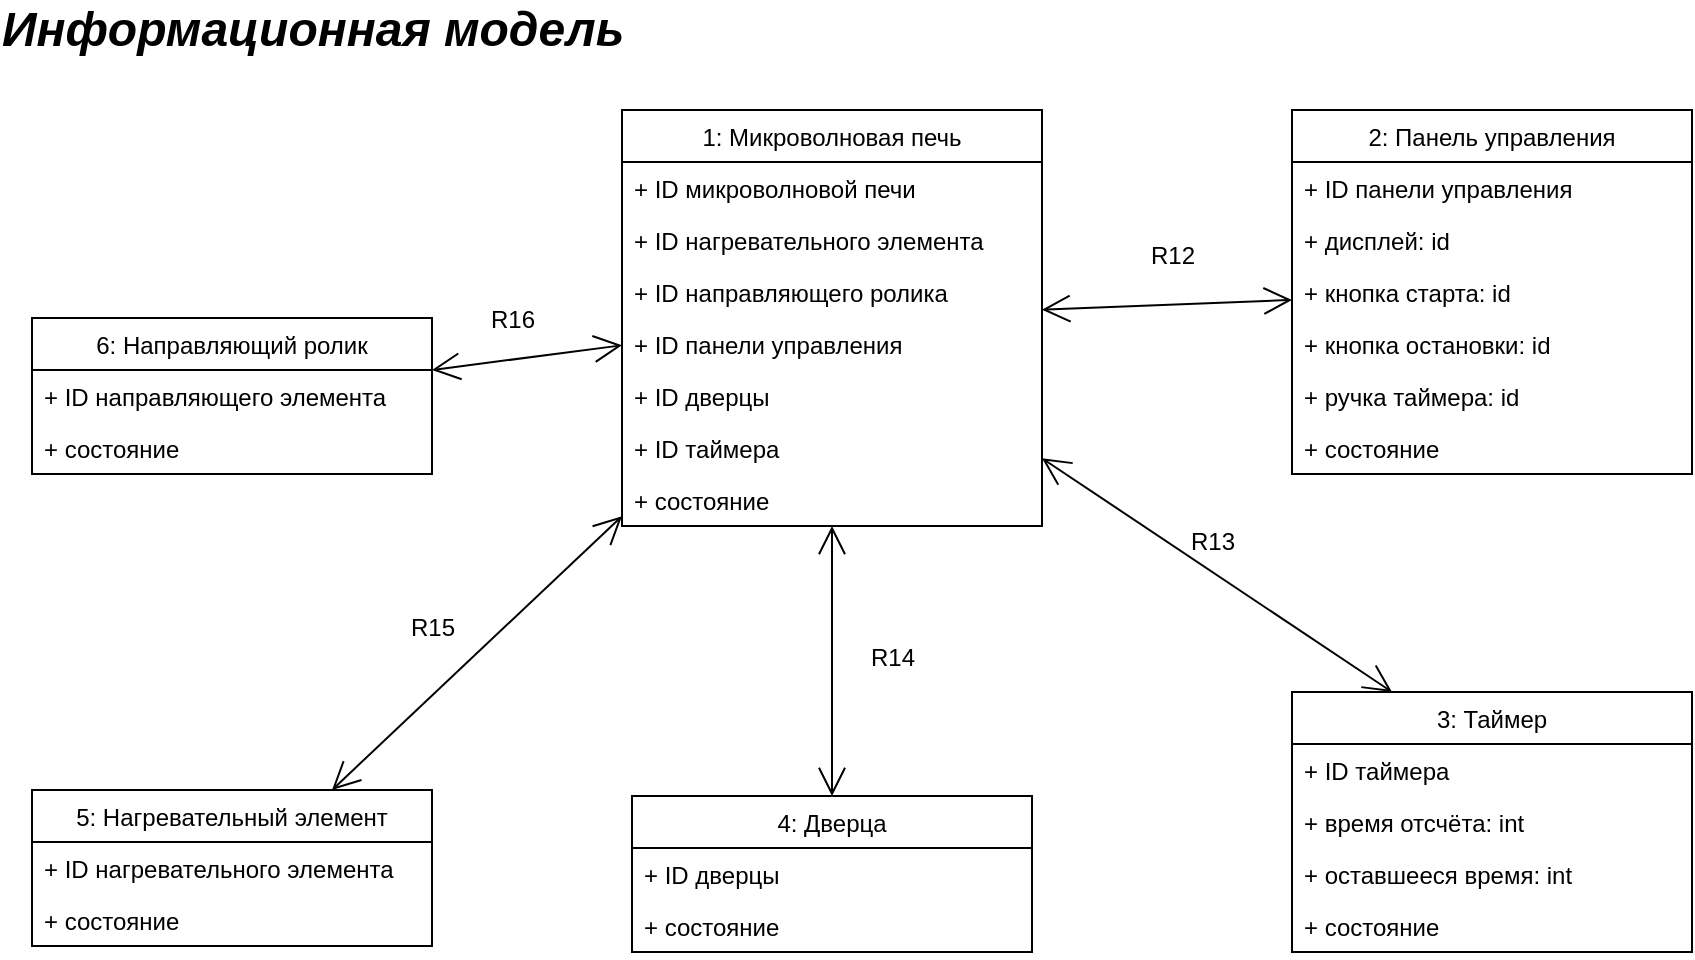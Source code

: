 <mxfile version="10.7.5" type="google"><diagram id="cQE37KeWjt8B0ubcVz4-" name="Page-1"><mxGraphModel dx="1394" dy="795" grid="1" gridSize="10" guides="1" tooltips="1" connect="1" arrows="1" fold="1" page="1" pageScale="1" pageWidth="827" pageHeight="1169" math="0" shadow="0"><root><mxCell id="0"/><mxCell id="1" parent="0"/><mxCell id="ed63S_TpHsv7TiY3zs0h-1" value="Информационная модель" style="text;html=1;resizable=0;autosize=1;align=center;verticalAlign=middle;points=[];fillColor=none;strokeColor=none;rounded=0;fontStyle=3;fontSize=24;" vertex="1" parent="1"><mxGeometry x="120" y="30" width="160" height="20" as="geometry"/></mxCell><mxCell id="ed63S_TpHsv7TiY3zs0h-2" value="1: Микроволновая печь" style="swimlane;fontStyle=0;childLayout=stackLayout;horizontal=1;startSize=26;fillColor=none;horizontalStack=0;resizeParent=1;resizeParentMax=0;resizeLast=0;collapsible=1;marginBottom=0;fontSize=12;" vertex="1" parent="1"><mxGeometry x="355" y="80" width="210" height="208" as="geometry"/></mxCell><mxCell id="ed63S_TpHsv7TiY3zs0h-3" value="+ ID микроволновой печи" style="text;strokeColor=none;fillColor=none;align=left;verticalAlign=top;spacingLeft=4;spacingRight=4;overflow=hidden;rotatable=0;points=[[0,0.5],[1,0.5]];portConstraint=eastwest;" vertex="1" parent="ed63S_TpHsv7TiY3zs0h-2"><mxGeometry y="26" width="210" height="26" as="geometry"/></mxCell><mxCell id="ed63S_TpHsv7TiY3zs0h-4" value="+ ID нагревательного элемента" style="text;strokeColor=none;fillColor=none;align=left;verticalAlign=top;spacingLeft=4;spacingRight=4;overflow=hidden;rotatable=0;points=[[0,0.5],[1,0.5]];portConstraint=eastwest;" vertex="1" parent="ed63S_TpHsv7TiY3zs0h-2"><mxGeometry y="52" width="210" height="26" as="geometry"/></mxCell><mxCell id="ed63S_TpHsv7TiY3zs0h-5" value="+ ID направляющего ролика&#10;" style="text;strokeColor=none;fillColor=none;align=left;verticalAlign=top;spacingLeft=4;spacingRight=4;overflow=hidden;rotatable=0;points=[[0,0.5],[1,0.5]];portConstraint=eastwest;" vertex="1" parent="ed63S_TpHsv7TiY3zs0h-2"><mxGeometry y="78" width="210" height="26" as="geometry"/></mxCell><mxCell id="ed63S_TpHsv7TiY3zs0h-7" value="+ ID панели управления&#10;" style="text;strokeColor=none;fillColor=none;align=left;verticalAlign=top;spacingLeft=4;spacingRight=4;overflow=hidden;rotatable=0;points=[[0,0.5],[1,0.5]];portConstraint=eastwest;" vertex="1" parent="ed63S_TpHsv7TiY3zs0h-2"><mxGeometry y="104" width="210" height="26" as="geometry"/></mxCell><mxCell id="ed63S_TpHsv7TiY3zs0h-8" value="+ ID дверцы&#10;" style="text;strokeColor=none;fillColor=none;align=left;verticalAlign=top;spacingLeft=4;spacingRight=4;overflow=hidden;rotatable=0;points=[[0,0.5],[1,0.5]];portConstraint=eastwest;" vertex="1" parent="ed63S_TpHsv7TiY3zs0h-2"><mxGeometry y="130" width="210" height="26" as="geometry"/></mxCell><mxCell id="ed63S_TpHsv7TiY3zs0h-9" value="+ ID таймера&#10;" style="text;strokeColor=none;fillColor=none;align=left;verticalAlign=top;spacingLeft=4;spacingRight=4;overflow=hidden;rotatable=0;points=[[0,0.5],[1,0.5]];portConstraint=eastwest;" vertex="1" parent="ed63S_TpHsv7TiY3zs0h-2"><mxGeometry y="156" width="210" height="26" as="geometry"/></mxCell><mxCell id="ed63S_TpHsv7TiY3zs0h-33" value="+ состояние&#10;" style="text;strokeColor=none;fillColor=none;align=left;verticalAlign=top;spacingLeft=4;spacingRight=4;overflow=hidden;rotatable=0;points=[[0,0.5],[1,0.5]];portConstraint=eastwest;" vertex="1" parent="ed63S_TpHsv7TiY3zs0h-2"><mxGeometry y="182" width="210" height="26" as="geometry"/></mxCell><mxCell id="ed63S_TpHsv7TiY3zs0h-11" value="5: Нагревательный элемент" style="swimlane;fontStyle=0;childLayout=stackLayout;horizontal=1;startSize=26;fillColor=none;horizontalStack=0;resizeParent=1;resizeParentMax=0;resizeLast=0;collapsible=1;marginBottom=0;fontSize=12;" vertex="1" parent="1"><mxGeometry x="60" y="420" width="200" height="78" as="geometry"/></mxCell><mxCell id="ed63S_TpHsv7TiY3zs0h-12" value="+ ID нагревательного элемента" style="text;strokeColor=none;fillColor=none;align=left;verticalAlign=top;spacingLeft=4;spacingRight=4;overflow=hidden;rotatable=0;points=[[0,0.5],[1,0.5]];portConstraint=eastwest;" vertex="1" parent="ed63S_TpHsv7TiY3zs0h-11"><mxGeometry y="26" width="200" height="26" as="geometry"/></mxCell><mxCell id="ed63S_TpHsv7TiY3zs0h-13" value="+ состояние" style="text;strokeColor=none;fillColor=none;align=left;verticalAlign=top;spacingLeft=4;spacingRight=4;overflow=hidden;rotatable=0;points=[[0,0.5],[1,0.5]];portConstraint=eastwest;" vertex="1" parent="ed63S_TpHsv7TiY3zs0h-11"><mxGeometry y="52" width="200" height="26" as="geometry"/></mxCell><mxCell id="ed63S_TpHsv7TiY3zs0h-15" value="6: Направляющий ролик" style="swimlane;fontStyle=0;childLayout=stackLayout;horizontal=1;startSize=26;fillColor=none;horizontalStack=0;resizeParent=1;resizeParentMax=0;resizeLast=0;collapsible=1;marginBottom=0;fontSize=12;" vertex="1" parent="1"><mxGeometry x="60" y="184" width="200" height="78" as="geometry"/></mxCell><mxCell id="ed63S_TpHsv7TiY3zs0h-16" value="+ ID направляющего элемента" style="text;strokeColor=none;fillColor=none;align=left;verticalAlign=top;spacingLeft=4;spacingRight=4;overflow=hidden;rotatable=0;points=[[0,0.5],[1,0.5]];portConstraint=eastwest;" vertex="1" parent="ed63S_TpHsv7TiY3zs0h-15"><mxGeometry y="26" width="200" height="26" as="geometry"/></mxCell><mxCell id="ed63S_TpHsv7TiY3zs0h-17" value="+ состояние" style="text;strokeColor=none;fillColor=none;align=left;verticalAlign=top;spacingLeft=4;spacingRight=4;overflow=hidden;rotatable=0;points=[[0,0.5],[1,0.5]];portConstraint=eastwest;" vertex="1" parent="ed63S_TpHsv7TiY3zs0h-15"><mxGeometry y="52" width="200" height="26" as="geometry"/></mxCell><mxCell id="ed63S_TpHsv7TiY3zs0h-18" value="2: Панель управления" style="swimlane;fontStyle=0;childLayout=stackLayout;horizontal=1;startSize=26;fillColor=none;horizontalStack=0;resizeParent=1;resizeParentMax=0;resizeLast=0;collapsible=1;marginBottom=0;fontSize=12;" vertex="1" parent="1"><mxGeometry x="690" y="80" width="200" height="182" as="geometry"/></mxCell><mxCell id="ed63S_TpHsv7TiY3zs0h-19" value="+ ID панели управления" style="text;strokeColor=none;fillColor=none;align=left;verticalAlign=top;spacingLeft=4;spacingRight=4;overflow=hidden;rotatable=0;points=[[0,0.5],[1,0.5]];portConstraint=eastwest;" vertex="1" parent="ed63S_TpHsv7TiY3zs0h-18"><mxGeometry y="26" width="200" height="26" as="geometry"/></mxCell><mxCell id="ed63S_TpHsv7TiY3zs0h-20" value="+ дисплей: id" style="text;strokeColor=none;fillColor=none;align=left;verticalAlign=top;spacingLeft=4;spacingRight=4;overflow=hidden;rotatable=0;points=[[0,0.5],[1,0.5]];portConstraint=eastwest;" vertex="1" parent="ed63S_TpHsv7TiY3zs0h-18"><mxGeometry y="52" width="200" height="26" as="geometry"/></mxCell><mxCell id="ed63S_TpHsv7TiY3zs0h-21" value="+ кнопка старта: id" style="text;strokeColor=none;fillColor=none;align=left;verticalAlign=top;spacingLeft=4;spacingRight=4;overflow=hidden;rotatable=0;points=[[0,0.5],[1,0.5]];portConstraint=eastwest;" vertex="1" parent="ed63S_TpHsv7TiY3zs0h-18"><mxGeometry y="78" width="200" height="26" as="geometry"/></mxCell><mxCell id="ed63S_TpHsv7TiY3zs0h-22" value="+ кнопка остановки: id" style="text;strokeColor=none;fillColor=none;align=left;verticalAlign=top;spacingLeft=4;spacingRight=4;overflow=hidden;rotatable=0;points=[[0,0.5],[1,0.5]];portConstraint=eastwest;" vertex="1" parent="ed63S_TpHsv7TiY3zs0h-18"><mxGeometry y="104" width="200" height="26" as="geometry"/></mxCell><mxCell id="ed63S_TpHsv7TiY3zs0h-23" value="+ ручка таймера: id" style="text;strokeColor=none;fillColor=none;align=left;verticalAlign=top;spacingLeft=4;spacingRight=4;overflow=hidden;rotatable=0;points=[[0,0.5],[1,0.5]];portConstraint=eastwest;" vertex="1" parent="ed63S_TpHsv7TiY3zs0h-18"><mxGeometry y="130" width="200" height="26" as="geometry"/></mxCell><mxCell id="ed63S_TpHsv7TiY3zs0h-24" value="+ состояние" style="text;strokeColor=none;fillColor=none;align=left;verticalAlign=top;spacingLeft=4;spacingRight=4;overflow=hidden;rotatable=0;points=[[0,0.5],[1,0.5]];portConstraint=eastwest;" vertex="1" parent="ed63S_TpHsv7TiY3zs0h-18"><mxGeometry y="156" width="200" height="26" as="geometry"/></mxCell><mxCell id="ed63S_TpHsv7TiY3zs0h-25" value="4: Дверца" style="swimlane;fontStyle=0;childLayout=stackLayout;horizontal=1;startSize=26;fillColor=none;horizontalStack=0;resizeParent=1;resizeParentMax=0;resizeLast=0;collapsible=1;marginBottom=0;fontSize=12;" vertex="1" parent="1"><mxGeometry x="360" y="423" width="200" height="78" as="geometry"/></mxCell><mxCell id="ed63S_TpHsv7TiY3zs0h-26" value="+ ID дверцы" style="text;strokeColor=none;fillColor=none;align=left;verticalAlign=top;spacingLeft=4;spacingRight=4;overflow=hidden;rotatable=0;points=[[0,0.5],[1,0.5]];portConstraint=eastwest;" vertex="1" parent="ed63S_TpHsv7TiY3zs0h-25"><mxGeometry y="26" width="200" height="26" as="geometry"/></mxCell><mxCell id="ed63S_TpHsv7TiY3zs0h-27" value="+ состояние" style="text;strokeColor=none;fillColor=none;align=left;verticalAlign=top;spacingLeft=4;spacingRight=4;overflow=hidden;rotatable=0;points=[[0,0.5],[1,0.5]];portConstraint=eastwest;" vertex="1" parent="ed63S_TpHsv7TiY3zs0h-25"><mxGeometry y="52" width="200" height="26" as="geometry"/></mxCell><mxCell id="ed63S_TpHsv7TiY3zs0h-28" value="3: Таймер" style="swimlane;fontStyle=0;childLayout=stackLayout;horizontal=1;startSize=26;fillColor=none;horizontalStack=0;resizeParent=1;resizeParentMax=0;resizeLast=0;collapsible=1;marginBottom=0;fontSize=12;" vertex="1" parent="1"><mxGeometry x="690" y="371" width="200" height="130" as="geometry"/></mxCell><mxCell id="ed63S_TpHsv7TiY3zs0h-29" value="+ ID таймера" style="text;strokeColor=none;fillColor=none;align=left;verticalAlign=top;spacingLeft=4;spacingRight=4;overflow=hidden;rotatable=0;points=[[0,0.5],[1,0.5]];portConstraint=eastwest;" vertex="1" parent="ed63S_TpHsv7TiY3zs0h-28"><mxGeometry y="26" width="200" height="26" as="geometry"/></mxCell><mxCell id="ed63S_TpHsv7TiY3zs0h-30" value="+ время отсчёта: int" style="text;strokeColor=none;fillColor=none;align=left;verticalAlign=top;spacingLeft=4;spacingRight=4;overflow=hidden;rotatable=0;points=[[0,0.5],[1,0.5]];portConstraint=eastwest;" vertex="1" parent="ed63S_TpHsv7TiY3zs0h-28"><mxGeometry y="52" width="200" height="26" as="geometry"/></mxCell><mxCell id="ed63S_TpHsv7TiY3zs0h-31" value="+ оставшееся время: int" style="text;strokeColor=none;fillColor=none;align=left;verticalAlign=top;spacingLeft=4;spacingRight=4;overflow=hidden;rotatable=0;points=[[0,0.5],[1,0.5]];portConstraint=eastwest;" vertex="1" parent="ed63S_TpHsv7TiY3zs0h-28"><mxGeometry y="78" width="200" height="26" as="geometry"/></mxCell><mxCell id="ed63S_TpHsv7TiY3zs0h-32" value="+ состояние" style="text;strokeColor=none;fillColor=none;align=left;verticalAlign=top;spacingLeft=4;spacingRight=4;overflow=hidden;rotatable=0;points=[[0,0.5],[1,0.5]];portConstraint=eastwest;" vertex="1" parent="ed63S_TpHsv7TiY3zs0h-28"><mxGeometry y="104" width="200" height="26" as="geometry"/></mxCell><mxCell id="ed63S_TpHsv7TiY3zs0h-35" value="" style="endArrow=open;endFill=0;endSize=12;fontSize=12;startArrow=open;startFill=0;targetPerimeterSpacing=0;sourcePerimeterSpacing=0;strokeWidth=1;startSize=12;html=1;labelBackgroundColor=none;" edge="1" parent="1" source="ed63S_TpHsv7TiY3zs0h-2" target="ed63S_TpHsv7TiY3zs0h-18"><mxGeometry width="160" relative="1" as="geometry"><mxPoint x="510" y="330" as="sourcePoint"/><mxPoint x="670" y="330" as="targetPoint"/></mxGeometry></mxCell><mxCell id="ed63S_TpHsv7TiY3zs0h-37" value="R12" style="text;html=1;resizable=0;points=[];autosize=1;align=center;verticalAlign=middle;spacingTop=-4;fontSize=12;" vertex="1" parent="1"><mxGeometry x="610" y="145" width="40" height="20" as="geometry"/></mxCell><mxCell id="ed63S_TpHsv7TiY3zs0h-38" value="" style="endArrow=open;endFill=0;endSize=12;fontSize=12;entryX=0.25;entryY=0;entryDx=0;entryDy=0;startArrow=open;startFill=0;targetPerimeterSpacing=0;sourcePerimeterSpacing=0;strokeWidth=1;startSize=12;html=1;labelBackgroundColor=none;" edge="1" parent="1" source="ed63S_TpHsv7TiY3zs0h-2" target="ed63S_TpHsv7TiY3zs0h-28"><mxGeometry width="160" relative="1" as="geometry"><mxPoint x="490" y="340" as="sourcePoint"/><mxPoint x="700" y="181" as="targetPoint"/></mxGeometry></mxCell><mxCell id="ed63S_TpHsv7TiY3zs0h-39" value="R13" style="text;html=1;resizable=0;points=[];autosize=1;align=center;verticalAlign=middle;spacingTop=-4;fontSize=12;" vertex="1" parent="1"><mxGeometry x="630" y="288" width="40" height="20" as="geometry"/></mxCell><mxCell id="ed63S_TpHsv7TiY3zs0h-40" value="" style="endArrow=open;endFill=0;endSize=12;fontSize=12;startArrow=open;startFill=0;targetPerimeterSpacing=0;sourcePerimeterSpacing=0;strokeWidth=1;startSize=12;html=1;labelBackgroundColor=none;" edge="1" parent="1" source="ed63S_TpHsv7TiY3zs0h-2" target="ed63S_TpHsv7TiY3zs0h-25"><mxGeometry width="160" relative="1" as="geometry"><mxPoint x="485" y="301" as="sourcePoint"/><mxPoint x="610" y="462" as="targetPoint"/></mxGeometry></mxCell><mxCell id="ed63S_TpHsv7TiY3zs0h-41" value="R14&lt;br&gt;" style="text;html=1;resizable=0;points=[];autosize=1;align=center;verticalAlign=middle;spacingTop=-4;fontSize=12;" vertex="1" parent="1"><mxGeometry x="470" y="345.5" width="40" height="20" as="geometry"/></mxCell><mxCell id="ed63S_TpHsv7TiY3zs0h-42" value="" style="endArrow=open;endFill=0;endSize=12;fontSize=12;entryX=0.75;entryY=0;entryDx=0;entryDy=0;startArrow=open;startFill=0;targetPerimeterSpacing=0;sourcePerimeterSpacing=0;strokeWidth=1;startSize=12;html=1;labelBackgroundColor=none;" edge="1" parent="1" source="ed63S_TpHsv7TiY3zs0h-2" target="ed63S_TpHsv7TiY3zs0h-11"><mxGeometry width="160" relative="1" as="geometry"><mxPoint x="564.921" y="298" as="sourcePoint"/><mxPoint x="700" y="446" as="targetPoint"/></mxGeometry></mxCell><mxCell id="ed63S_TpHsv7TiY3zs0h-43" value="R15&lt;br&gt;" style="text;html=1;resizable=0;points=[];autosize=1;align=center;verticalAlign=middle;spacingTop=-4;fontSize=12;" vertex="1" parent="1"><mxGeometry x="240" y="331" width="40" height="20" as="geometry"/></mxCell><mxCell id="ed63S_TpHsv7TiY3zs0h-44" value="" style="endArrow=open;endFill=0;endSize=12;fontSize=12;startArrow=open;startFill=0;targetPerimeterSpacing=0;sourcePerimeterSpacing=0;strokeWidth=1;startSize=12;html=1;labelBackgroundColor=none;" edge="1" parent="1" source="ed63S_TpHsv7TiY3zs0h-2" target="ed63S_TpHsv7TiY3zs0h-15"><mxGeometry width="160" relative="1" as="geometry"><mxPoint x="365" y="293.12" as="sourcePoint"/><mxPoint x="220" y="430" as="targetPoint"/></mxGeometry></mxCell><mxCell id="ed63S_TpHsv7TiY3zs0h-45" value="R16&lt;br&gt;" style="text;html=1;resizable=0;points=[];autosize=1;align=center;verticalAlign=middle;spacingTop=-4;fontSize=12;" vertex="1" parent="1"><mxGeometry x="280" y="177" width="40" height="20" as="geometry"/></mxCell></root></mxGraphModel></diagram></mxfile>